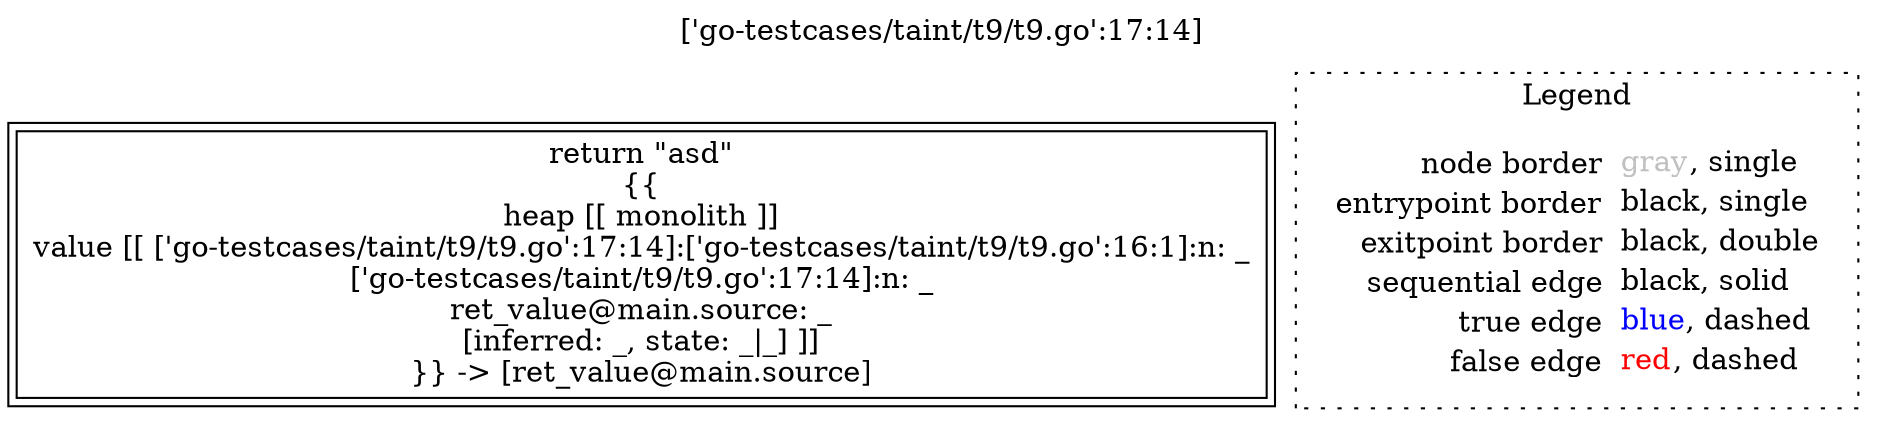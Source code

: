 digraph {
	labelloc="t";
	label="['go-testcases/taint/t9/t9.go':17:14]";
	"node0" [shape="rect",color="black",peripheries="2",label=<return &quot;asd&quot;<BR/>{{<BR/>heap [[ monolith ]]<BR/>value [[ ['go-testcases/taint/t9/t9.go':17:14]:['go-testcases/taint/t9/t9.go':16:1]:n: _<BR/>['go-testcases/taint/t9/t9.go':17:14]:n: _<BR/>ret_value@main.source: _<BR/>[inferred: _, state: _|_] ]]<BR/>}} -&gt; [ret_value@main.source]>];
subgraph cluster_legend {
	label="Legend";
	style=dotted;
	node [shape=plaintext];
	"legend" [label=<<table border="0" cellpadding="2" cellspacing="0" cellborder="0"><tr><td align="right">node border&nbsp;</td><td align="left"><font color="gray">gray</font>, single</td></tr><tr><td align="right">entrypoint border&nbsp;</td><td align="left"><font color="black">black</font>, single</td></tr><tr><td align="right">exitpoint border&nbsp;</td><td align="left"><font color="black">black</font>, double</td></tr><tr><td align="right">sequential edge&nbsp;</td><td align="left"><font color="black">black</font>, solid</td></tr><tr><td align="right">true edge&nbsp;</td><td align="left"><font color="blue">blue</font>, dashed</td></tr><tr><td align="right">false edge&nbsp;</td><td align="left"><font color="red">red</font>, dashed</td></tr></table>>];
}

}
